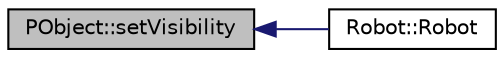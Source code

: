 digraph "PObject::setVisibility"
{
 // INTERACTIVE_SVG=YES
  edge [fontname="Helvetica",fontsize="10",labelfontname="Helvetica",labelfontsize="10"];
  node [fontname="Helvetica",fontsize="10",shape=record];
  rankdir="LR";
  Node1 [label="PObject::setVisibility",height=0.2,width=0.4,color="black", fillcolor="grey75", style="filled", fontcolor="black"];
  Node1 -> Node2 [dir="back",color="midnightblue",fontsize="10",style="solid",fontname="Helvetica"];
  Node2 [label="Robot::Robot",height=0.2,width=0.4,color="black", fillcolor="white", style="filled",URL="$d4/d84/class_robot.html#a0d001cb5d44e39ced4e1cfc524ad49de"];
}
